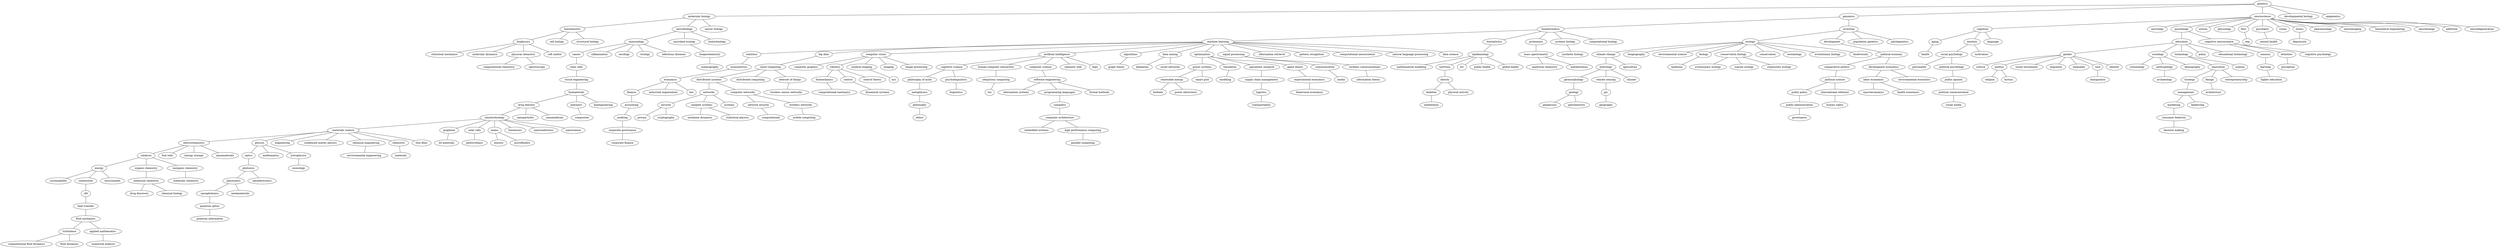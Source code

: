graph {313 [label="genetics", level=1];
282 [label="molecular biology", level=1];
326 [label="genomics", level=1];
327 [label="neuroscience", level=1];
330 [label="developmental biology", level=1];
329 [label="epigenetics", level=1];
315 [label="biochemistry", level=1];
241 [label="microbiology", level=1];
317 [label="cancer biology", level=1];
346 [label="bioinformatics", level=1];
345 [label="evolution", level=1];
3012 [label="biophysics", level=1];
3013 [label="cell biology", level=1];
3011 [label="structural biology", level=1];
3177 [label="statistical mechanics", level=1];
3163 [label="molecular dynamics", level=1];
3161 [label="physical chemistry", level=1];
3159 [label="soft matter", level=1];
205 [label="immunology", level=1];
283 [label="microbial ecology", level=1];
304 [label="biotechnology", level=1];
192 [label="cancer", level=1];
247 [label="inflammation", level=1];
243 [label="oncology", level=1];
254 [label="virology", level=1];
242 [label="infectious diseases", level=1];
168 [label="stem cells", level=1];
146 [label="tissue engineering", level=1];
133 [label="biomaterials", level=1];
108 [label="drug delivery", level=1];
147 [label="polymers", level=1];
154 [label="bioengineering", level=1];
69 [label="nanotechnology", level=1];
135 [label="nanoparticles", level=1];
134 [label="nanomedicine", level=1];
51 [label="materials science", level=1];
111 [label="graphene", level=1];
110 [label="solar cells", level=1];
109 [label="mems", level=1];
113 [label="biosensors", level=1];
112 [label="semiconductors", level=1];
115 [label="nanoscience", level=1];
28 [label="electrochemistry", level=1];
70 [label="physics", level=1];
95 [label="engineering", level=1];
71 [label="condensed matter physics", level=1];
72 [label="chemical engineering", level=1];
97 [label="chemistry", level=1];
76 [label="thin films", level=1];
12 [label="catalysis", level=1];
55 [label="fuel cells", level=1];
53 [label="energy storage", level=1];
54 [label="nanomaterials", level=1];
2 [label="energy", level=1];
29 [label="organic chemistry", level=1];
30 [label="inorganic chemistry", level=1];
1 [label="sustainability", level=1];
13 [label="combustion", level=1];
25 [label="environment", level=1];
659 [label="machine learning", level=1];
658 [label="biostatistics", level=1];
660 [label="proteomics", level=1];
662 [label="systems biology", level=1];
661 [label="computational biology", level=1];
844 [label="statistics", level=1];
842 [label="big data", level=1];
841 [label="computer vision", level=1];
838 [label="artificial intelligence", level=1];
846 [label="algorithms", level=1];
837 [label="data mining", level=1];
840 [label="optimization", level=1];
848 [label="signal processing", level=1];
857 [label="information retrieval", level=1];
862 [label="pattern recognition", level=1];
888 [label="computational neuroscience", level=1];
847 [label="natural language processing", level=1];
854 [label="data science", level=1];
1741 [label="econometrics", level=1];
1760 [label="economics", level=1];
1764 [label="finance", level=1];
1767 [label="industrial organization", level=1];
1766 [label="law", level=1];
1772 [label="accounting", level=1];
2731 [label="auditing", level=1];
2736 [label="corporate governance", level=1];
2742 [label="corporate finance", level=1];
470 [label="cognition", level=1];
489 [label="neurology", level=1];
467 [label="psychology", level=1];
506 [label="autism", level=1];
533 [label="physiology", level=1];
488 [label="fmri", level=1];
472 [label="psychiatry", level=1];
485 [label="vision", level=1];
473 [label="stress", level=1];
493 [label="pharmacology", level=1];
476 [label="neuroimaging", level=1];
474 [label="biomedical engineering", level=1];
525 [label="neurobiology", level=1];
471 [label="addiction", level=1];
481 [label="neurodegeneration", level=1];
1168 [label="aging", level=1];
1169 [label="emotion", level=1];
1170 [label="language", level=1];
1172 [label="health", level=1];
1591 [label="cloud computing", level=1];
1594 [label="distributed systems", level=1];
1604 [label="distributed computing", level=1];
1598 [label="internet of things", level=1];
1623 [label="networks", level=1];
1624 [label="computer networks", level=1];
1637 [label="security", level=1];
1638 [label="complex systems", level=1];
1639 [label="systems", level=1];
2494 [label="privacy", level=1];
2489 [label="cryptography", level=1];
2928 [label="composites", level=1];
716 [label="epidemiology", level=1];
1820 [label="mathematical modeling", level=1];
1809 [label="nutrition", level=1];
1807 [label="hiv", level=1];
1808 [label="public health", level=1];
1813 [label="global health", level=1];
3088 [label="mass spectrometry", level=1];
3096 [label="analytical chemistry", level=1];
3097 [label="metabolomics", level=1];
1518 [label="computer graphics", level=1];
1519 [label="robotics", level=1];
1517 [label="medical imaging", level=1];
1522 [label="imaging", level=1];
1524 [label="image processing", level=1];
555 [label="education", level=1];
556 [label="cognitive neuroscience", level=1];
562 [label="gender", level=1];
561 [label="sociology", level=1];
559 [label="technology", level=1];
564 [label="policy", level=1];
560 [label="educational technology", level=1];
2821 [label="culture", level=1];
2816 [label="politics", level=1];
2804 [label="social movements", level=1];
2807 [label="migration", level=1];
2810 [label="inequality", level=1];
2809 [label="race", level=1];
2814 [label="identity", level=1];
1085 [label="biogeochemistry", level=1];
1106 [label="oceanography", level=1];
3356 [label="obesity", level=1];
3370 [label="diabetes", level=1];
3371 [label="physical activity", level=1];
3389 [label="metabolism", level=1];
2775 [label="memory", level=1];
2778 [label="attention", level=1];
2787 [label="cognitive psychology", level=1];
2792 [label="learning", level=1];
4839 [label="higher education", level=1];
374 [label="ecology", level=1];
373 [label="development", level=1];
384 [label="population genetics", level=1];
382 [label="phylogenetics", level=1];
727 [label="climate change", level=1];
768 [label="biogeography", level=1];
744 [label="environmental science", level=1];
728 [label="biology", level=1];
726 [label="conservation biology", level=1];
733 [label="conservation", level=1];
732 [label="entomology", level=1];
729 [label="evolutionary biology", level=1];
739 [label="biodiversity", level=1];
1264 [label="hydrology", level=1];
1267 [label="agriculture", level=1];
1305 [label="geomorphology", level=1];
1302 [label="remote sensing", level=1];
1304 [label="climate", level=1];
2571 [label="geology", level=1];
2586 [label="geophysics", level=1];
2584 [label="geochemistry", level=1];
1007 [label="cognitive science", level=1];
1009 [label="human-computer interaction", level=1];
1006 [label="computer science", level=1];
1010 [label="semantic web", level=1];
1005 [label="logic", level=1];
1683 [label="philosophy of mind", level=1];
1682 [label="psycholinguistics", level=1];
1849 [label="metaphysics", level=1];
1856 [label="philosophy", level=1];
1864 [label="ethics", level=1];
617 [label="optics", level=1];
619 [label="mathematics", level=1];
618 [label="astrophysics", level=1];
622 [label="photonics", level=1];
633 [label="plasmonics", level=1];
634 [label="optoelectronics", level=1];
644 [label="nanophotonics", level=1];
643 [label="metamaterials", level=1];
3250 [label="quantum optics", level=1];
3256 [label="quantum information", level=1];
1779 [label="graph theory", level=1];
2851 [label="ubiquitous computing", level=1];
4460 [label="hci", level=1];
979 [label="databases", level=1];
981 [label="social networks", level=1];
1460 [label="power systems", level=1];
1464 [label="simulation", level=1];
1462 [label="operations research", level=1];
1461 [label="game theory", level=1];
1481 [label="renewable energy", level=1];
1482 [label="smart grid", level=1];
1485 [label="biofuels", level=1];
1484 [label="power electronics", level=1];
1659 [label="network security", level=1];
1656 [label="wireless networks", level=1];
5048 [label="computational", level=1];
1922 [label="social psychology", level=1];
1923 [label="motivation", level=1];
1937 [label="personality", level=1];
1938 [label="political psychology", level=1];
2152 [label="cfd", level=1];
2175 [label="heat transfer", level=1];
2187 [label="fluid mechanics", level=1];
3757 [label="turbulence", level=1];
3756 [label="applied mathematics", level=1];
4285 [label="computational fluid dynamics", level=1];
4289 [label="fluid dynamics", level=1];
3463 [label="modeling", level=1];
2674 [label="supply chain management", level=1];
2700 [label="logistics", level=1];
2110 [label="communication", level=1];
2112 [label="wireless communications", level=1];
3062 [label="2d materials", level=1];
4822 [label="religion", level=1];
4821 [label="history", level=1];
1582 [label="medicine", level=1];
2133 [label="media", level=1];
3071 [label="nonlinear dynamics", level=1];
3067 [label="statistical physics", level=1];
1707 [label="criminology", level=1];
1706 [label="anthropology", level=1];
1708 [label="demography", level=1];
3921 [label="perception", level=1];
4234 [label="eeg", level=1];
1397 [label="software engineering", level=1];
1402 [label="information systems", level=1];
1403 [label="programming languages", level=1];
1417 [label="formal methods", level=1];
577 [label="innovation", level=1];
580 [label="science", level=1];
586 [label="strategy", level=1];
585 [label="design", level=1];
589 [label="entrepreneurship", level=1];
2904 [label="management", level=1];
2915 [label="marketing", level=1];
2916 [label="leadership", level=1];
4500 [label="consumer behavior", level=1];
2020 [label="compilers", level=1];
2030 [label="computer architecture", level=1];
2034 [label="embedded systems", level=1];
2038 [label="high performance computing", level=1];
397 [label="political economy", level=1];
2266 [label="environmental engineering", level=1];
1971 [label="mental health", level=1];
1338 [label="gis", level=1];
1386 [label="geography", level=1];
405 [label="comparative politics", level=1];
406 [label="development economics", level=1];
415 [label="political science", level=1];
3303 [label="medicinal chemistry", level=1];
3313 [label="drug discovery", level=1];
3315 [label="chemical biology", level=1];
2376 [label="biomechanics", level=1];
2377 [label="control", level=1];
2389 [label="control theory", level=1];
2499 [label="computational mechanics", level=1];
2239 [label="depression", level=1];
2333 [label="architecture", level=1];
1206 [label="labor economics", level=1];
1205 [label="environmental economics", level=1];
2317 [label="photovoltaics", level=1];
1714 [label="archaeology", level=1];
5826 [label="materials", level=1];
431 [label="public policy", level=1];
430 [label="international relations", level=1];
4417 [label="public administration", level=1];
4422 [label="governance", level=1];
789 [label="evolutionary ecology", level=1];
799 [label="marine ecology", level=1];
787 [label="community ecology", level=1];
1833 [label="experimental economics", level=1];
4766 [label="behavioral economics", level=1];
2246 [label="macroeconomics", level=1];
2245 [label="health economics", level=1];
1249 [label="sensors", level=1];
1243 [label="microfluidics", level=1];
3431 [label="materials chemistry", level=1];
1572 [label="mri", level=1];
3123 [label="dynamical systems", level=1];
1674 [label="mobile computing", level=1];
440 [label="human rights", level=1];
2933 [label="information theory", level=1];
4120 [label="immigration", level=1];
2715 [label="transportation", level=1];
3779 [label="parallel computing", level=1];
4156 [label="computational chemistry", level=1];
4159 [label="spectroscopy", level=1];
4524 [label="decision making", level=1];
3893 [label="numerical analysis", level=1];
1147 [label="cosmology", level=1];
4022 [label="wireless sensor networks", level=1];
3998 [label="synthetic biology", level=1];
1690 [label="linguistics", level=1];
3548 [label="public opinion", level=1];
3551 [label="political communication", level=1];
3961 [label="social media", level=1];
313 -- 282;
313 -- 326;
313 -- 327;
313 -- 330;
313 -- 329;
282 -- 315;
282 -- 241;
282 -- 317;
326 -- 346;
326 -- 345;
327 -- 470;
327 -- 489;
327 -- 467;
327 -- 506;
327 -- 533;
327 -- 488;
327 -- 472;
327 -- 485;
327 -- 473;
327 -- 493;
327 -- 476;
327 -- 474;
327 -- 525;
327 -- 471;
327 -- 481;
315 -- 3012;
315 -- 3013;
315 -- 3011;
241 -- 205;
241 -- 283;
241 -- 304;
346 -- 659;
346 -- 658;
346 -- 660;
346 -- 662;
346 -- 661;
345 -- 374;
345 -- 373;
345 -- 384;
345 -- 382;
3012 -- 3177;
3012 -- 3163;
3012 -- 3161;
3012 -- 3159;
3161 -- 4156;
3161 -- 4159;
205 -- 192;
205 -- 247;
205 -- 243;
205 -- 254;
205 -- 242;
283 -- 1085;
192 -- 168;
168 -- 146;
146 -- 133;
133 -- 108;
133 -- 147;
133 -- 154;
108 -- 69;
108 -- 135;
108 -- 134;
147 -- 2928;
69 -- 51;
69 -- 111;
69 -- 110;
69 -- 109;
69 -- 113;
69 -- 112;
69 -- 115;
51 -- 28;
51 -- 70;
51 -- 95;
51 -- 71;
51 -- 72;
51 -- 97;
51 -- 76;
111 -- 3062;
110 -- 2317;
109 -- 1249;
109 -- 1243;
28 -- 12;
28 -- 55;
28 -- 53;
28 -- 54;
70 -- 617;
70 -- 619;
70 -- 618;
72 -- 2266;
97 -- 5826;
12 -- 2;
12 -- 29;
12 -- 30;
2 -- 1;
2 -- 13;
2 -- 25;
29 -- 3303;
30 -- 3431;
13 -- 2152;
659 -- 844;
659 -- 842;
659 -- 841;
659 -- 838;
659 -- 846;
659 -- 837;
659 -- 840;
659 -- 848;
659 -- 857;
659 -- 862;
659 -- 888;
659 -- 847;
659 -- 854;
658 -- 716;
660 -- 3088;
662 -- 3998;
844 -- 1741;
842 -- 1591;
841 -- 1518;
841 -- 1519;
841 -- 1517;
841 -- 1522;
841 -- 1524;
838 -- 1007;
838 -- 1009;
838 -- 1006;
838 -- 1010;
838 -- 1005;
846 -- 1779;
837 -- 979;
837 -- 981;
840 -- 1460;
840 -- 1464;
840 -- 1462;
840 -- 1461;
848 -- 2110;
848 -- 2112;
1741 -- 1760;
1760 -- 1764;
1760 -- 1767;
1760 -- 1766;
1764 -- 1772;
1772 -- 2731;
2731 -- 2736;
2736 -- 2742;
470 -- 1168;
470 -- 1169;
470 -- 1170;
467 -- 555;
467 -- 556;
488 -- 4234;
472 -- 1971;
473 -- 2239;
1168 -- 1172;
1169 -- 1922;
1169 -- 1923;
1591 -- 1594;
1591 -- 1604;
1591 -- 1598;
1594 -- 1623;
1594 -- 1624;
1598 -- 4022;
1623 -- 1637;
1623 -- 1638;
1623 -- 1639;
1624 -- 1659;
1624 -- 1656;
1637 -- 2494;
1637 -- 2489;
1638 -- 3071;
1638 -- 3067;
716 -- 1820;
716 -- 1809;
716 -- 1807;
716 -- 1808;
716 -- 1813;
1809 -- 3356;
3088 -- 3096;
3088 -- 3097;
1519 -- 2376;
1519 -- 2377;
1519 -- 2389;
1517 -- 1572;
555 -- 562;
555 -- 561;
555 -- 559;
555 -- 564;
555 -- 560;
556 -- 2775;
556 -- 2778;
556 -- 2787;
562 -- 2821;
562 -- 2816;
562 -- 2804;
562 -- 2807;
562 -- 2810;
562 -- 2809;
562 -- 2814;
561 -- 1707;
561 -- 1706;
561 -- 1708;
559 -- 577;
559 -- 580;
2816 -- 4822;
2816 -- 4821;
2809 -- 4120;
1085 -- 1106;
3356 -- 3370;
3356 -- 3371;
3370 -- 3389;
2775 -- 2792;
2778 -- 3921;
2792 -- 4839;
374 -- 727;
374 -- 768;
374 -- 744;
374 -- 728;
374 -- 726;
374 -- 733;
374 -- 732;
374 -- 729;
374 -- 739;
373 -- 397;
727 -- 1264;
727 -- 1267;
728 -- 1582;
726 -- 789;
726 -- 799;
726 -- 787;
1264 -- 1305;
1264 -- 1302;
1264 -- 1304;
1305 -- 2571;
1302 -- 1338;
2571 -- 2586;
2571 -- 2584;
1007 -- 1683;
1007 -- 1682;
1009 -- 2851;
1006 -- 1397;
1683 -- 1849;
1682 -- 1690;
1849 -- 1856;
1856 -- 1864;
617 -- 622;
618 -- 1147;
622 -- 633;
622 -- 634;
633 -- 644;
633 -- 643;
644 -- 3250;
3250 -- 3256;
2851 -- 4460;
1460 -- 1481;
1460 -- 1482;
1464 -- 3463;
1462 -- 2674;
1461 -- 1833;
1481 -- 1485;
1481 -- 1484;
1659 -- 5048;
1656 -- 1674;
1922 -- 1937;
1922 -- 1938;
1938 -- 3548;
2152 -- 2175;
2175 -- 2187;
2187 -- 3757;
2187 -- 3756;
3757 -- 4285;
3757 -- 4289;
3756 -- 3893;
2674 -- 2700;
2700 -- 2715;
2110 -- 2133;
2112 -- 2933;
1706 -- 1714;
1397 -- 1402;
1397 -- 1403;
1397 -- 1417;
1403 -- 2020;
577 -- 586;
577 -- 585;
577 -- 589;
586 -- 2904;
585 -- 2333;
2904 -- 2915;
2904 -- 2916;
2915 -- 4500;
4500 -- 4524;
2020 -- 2030;
2030 -- 2034;
2030 -- 2038;
2038 -- 3779;
397 -- 405;
397 -- 406;
1338 -- 1386;
405 -- 415;
406 -- 1206;
406 -- 1205;
415 -- 431;
415 -- 430;
3303 -- 3313;
3303 -- 3315;
2376 -- 2499;
2377 -- 3123;
1206 -- 2246;
1206 -- 2245;
431 -- 4417;
430 -- 440;
4417 -- 4422;
1833 -- 4766;
3548 -- 3551;
3551 -- 3961;
}